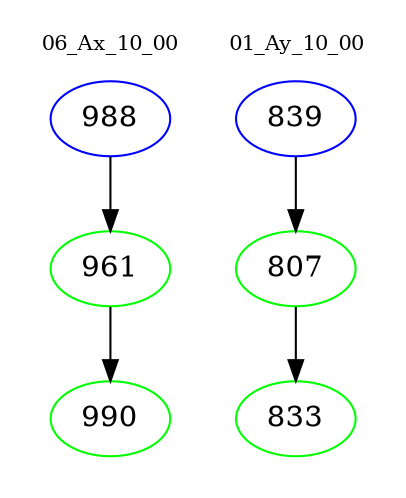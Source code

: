 digraph{
subgraph cluster_0 {
color = white
label = "06_Ax_10_00";
fontsize=10;
T0_988 [label="988", color="blue"]
T0_988 -> T0_961 [color="black"]
T0_961 [label="961", color="green"]
T0_961 -> T0_990 [color="black"]
T0_990 [label="990", color="green"]
}
subgraph cluster_1 {
color = white
label = "01_Ay_10_00";
fontsize=10;
T1_839 [label="839", color="blue"]
T1_839 -> T1_807 [color="black"]
T1_807 [label="807", color="green"]
T1_807 -> T1_833 [color="black"]
T1_833 [label="833", color="green"]
}
}
